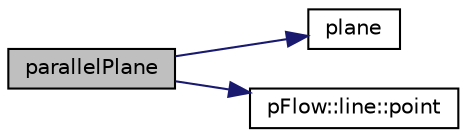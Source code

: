 digraph "parallelPlane"
{
 // LATEX_PDF_SIZE
  edge [fontname="Helvetica",fontsize="10",labelfontname="Helvetica",labelfontsize="10"];
  node [fontname="Helvetica",fontsize="10",shape=record];
  rankdir="LR";
  Node1 [label="parallelPlane",height=0.2,width=0.4,color="black", fillcolor="grey75", style="filled", fontcolor="black",tooltip=" "];
  Node1 -> Node2 [color="midnightblue",fontsize="10",style="solid",fontname="Helvetica"];
  Node2 [label="plane",height=0.2,width=0.4,color="black", fillcolor="white", style="filled",URL="$classpFlow_1_1plane.html#aef7d3825ebeea73a524a94f8ab1dd27e",tooltip=" "];
  Node1 -> Node3 [color="midnightblue",fontsize="10",style="solid",fontname="Helvetica"];
  Node3 [label="pFlow::line::point",height=0.2,width=0.4,color="black", fillcolor="white", style="filled",URL="$classpFlow_1_1line.html#a6e9513d0b6634e97d81f0d7a3595248a",tooltip=" "];
}
